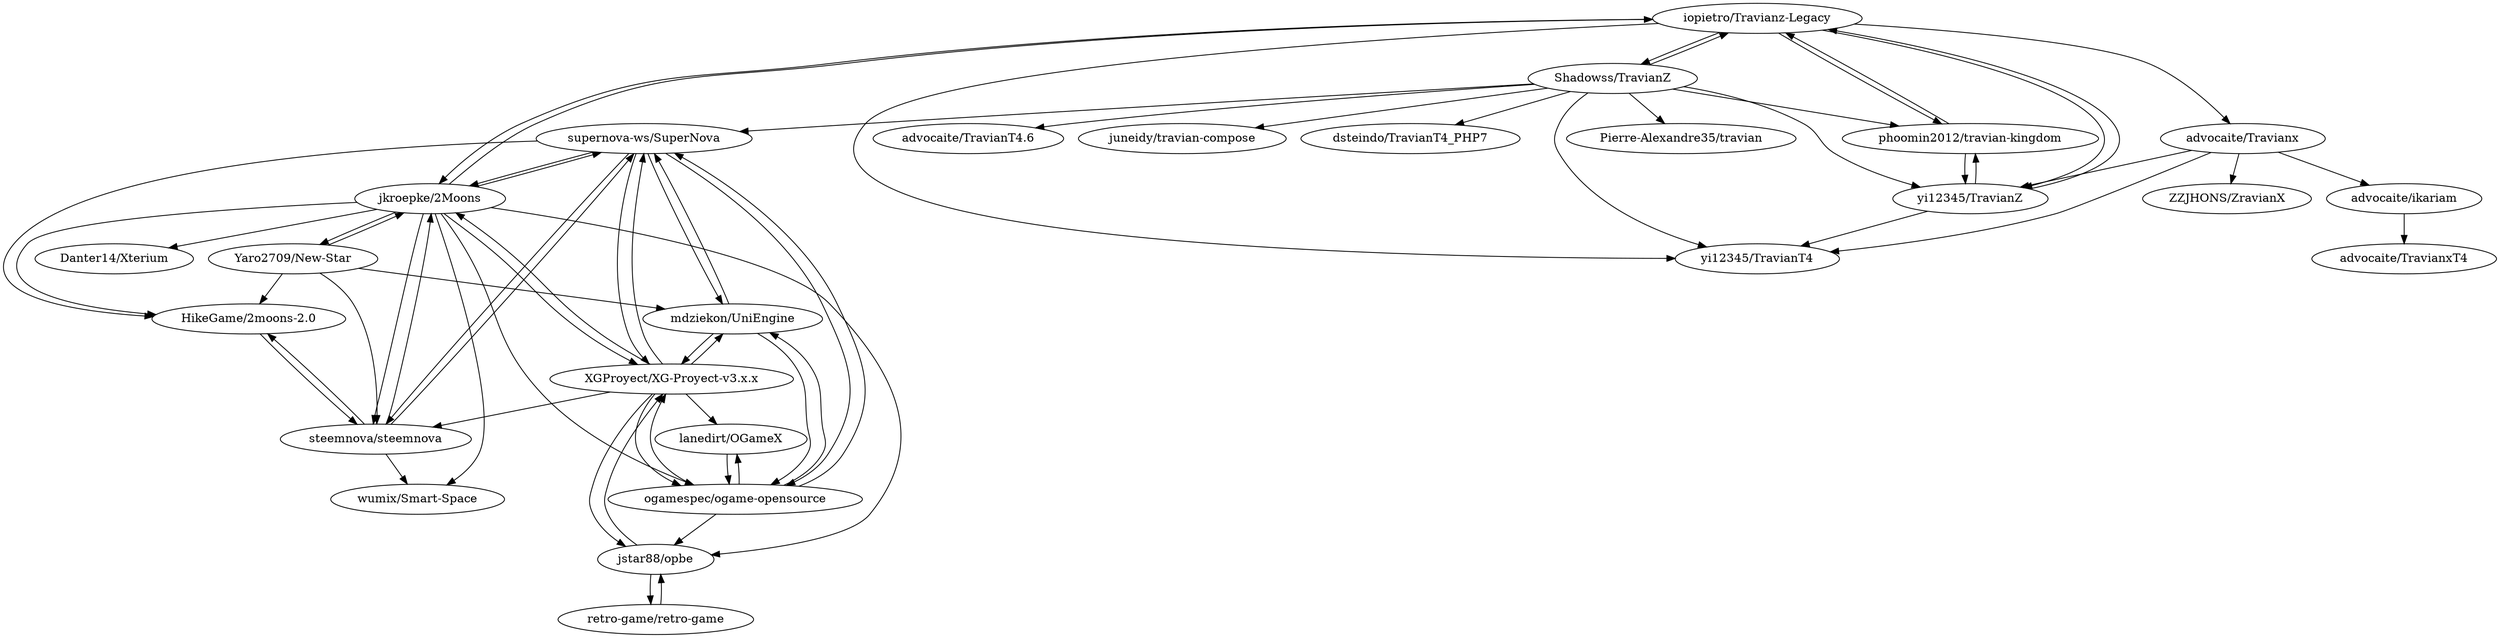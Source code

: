 digraph G {
"iopietro/Travianz-Legacy" -> "Shadowss/TravianZ"
"iopietro/Travianz-Legacy" -> "phoomin2012/travian-kingdom"
"iopietro/Travianz-Legacy" -> "yi12345/TravianZ"
"iopietro/Travianz-Legacy" -> "yi12345/TravianT4"
"iopietro/Travianz-Legacy" -> "advocaite/Travianx"
"iopietro/Travianz-Legacy" -> "jkroepke/2Moons"
"HikeGame/2moons-2.0" -> "steemnova/steemnova"
"Shadowss/TravianZ" -> "iopietro/Travianz-Legacy"
"Shadowss/TravianZ" -> "yi12345/TravianZ"
"Shadowss/TravianZ" -> "phoomin2012/travian-kingdom"
"Shadowss/TravianZ" -> "yi12345/TravianT4"
"Shadowss/TravianZ" -> "advocaite/TravianT4.6"
"Shadowss/TravianZ" -> "juneidy/travian-compose"
"Shadowss/TravianZ" -> "dsteindo/TravianT4_PHP7"
"Shadowss/TravianZ" -> "Pierre-Alexandre35/travian"
"Shadowss/TravianZ" -> "supernova-ws/SuperNova"
"steemnova/steemnova" -> "jkroepke/2Moons"
"steemnova/steemnova" -> "HikeGame/2moons-2.0"
"steemnova/steemnova" -> "wumix/Smart-Space"
"steemnova/steemnova" -> "supernova-ws/SuperNova"
"mdziekon/UniEngine" -> "ogamespec/ogame-opensource"
"mdziekon/UniEngine" -> "XGProyect/XG-Proyect-v3.x.x"
"mdziekon/UniEngine" -> "supernova-ws/SuperNova"
"retro-game/retro-game" -> "jstar88/opbe"
"Yaro2709/New-Star" -> "jkroepke/2Moons"
"Yaro2709/New-Star" -> "steemnova/steemnova"
"Yaro2709/New-Star" -> "mdziekon/UniEngine"
"Yaro2709/New-Star" -> "HikeGame/2moons-2.0"
"advocaite/Travianx" -> "ZZJHONS/ZravianX"
"advocaite/Travianx" -> "advocaite/ikariam"
"advocaite/Travianx" -> "yi12345/TravianT4"
"advocaite/Travianx" -> "yi12345/TravianZ"
"advocaite/ikariam" -> "advocaite/TravianxT4"
"jkroepke/2Moons" -> "steemnova/steemnova"
"jkroepke/2Moons" -> "jstar88/opbe"
"jkroepke/2Moons" -> "HikeGame/2moons-2.0"
"jkroepke/2Moons" -> "supernova-ws/SuperNova"
"jkroepke/2Moons" -> "wumix/Smart-Space"
"jkroepke/2Moons" -> "Yaro2709/New-Star"
"jkroepke/2Moons" -> "ogamespec/ogame-opensource"
"jkroepke/2Moons" -> "XGProyect/XG-Proyect-v3.x.x"
"jkroepke/2Moons" -> "Danter14/Xterium"
"jkroepke/2Moons" -> "iopietro/Travianz-Legacy"
"yi12345/TravianZ" -> "yi12345/TravianT4"
"yi12345/TravianZ" -> "iopietro/Travianz-Legacy"
"yi12345/TravianZ" -> "phoomin2012/travian-kingdom"
"ogamespec/ogame-opensource" -> "XGProyect/XG-Proyect-v3.x.x"
"ogamespec/ogame-opensource" -> "lanedirt/OGameX"
"ogamespec/ogame-opensource" -> "jstar88/opbe"
"ogamespec/ogame-opensource" -> "supernova-ws/SuperNova"
"ogamespec/ogame-opensource" -> "mdziekon/UniEngine"
"XGProyect/XG-Proyect-v3.x.x" -> "jstar88/opbe"
"XGProyect/XG-Proyect-v3.x.x" -> "ogamespec/ogame-opensource"
"XGProyect/XG-Proyect-v3.x.x" -> "supernova-ws/SuperNova"
"XGProyect/XG-Proyect-v3.x.x" -> "mdziekon/UniEngine"
"XGProyect/XG-Proyect-v3.x.x" -> "steemnova/steemnova"
"XGProyect/XG-Proyect-v3.x.x" -> "jkroepke/2Moons"
"XGProyect/XG-Proyect-v3.x.x" -> "lanedirt/OGameX"
"lanedirt/OGameX" -> "ogamespec/ogame-opensource"
"supernova-ws/SuperNova" -> "jkroepke/2Moons"
"supernova-ws/SuperNova" -> "ogamespec/ogame-opensource"
"supernova-ws/SuperNova" -> "XGProyect/XG-Proyect-v3.x.x"
"supernova-ws/SuperNova" -> "steemnova/steemnova"
"supernova-ws/SuperNova" -> "mdziekon/UniEngine"
"supernova-ws/SuperNova" -> "HikeGame/2moons-2.0"
"jstar88/opbe" -> "XGProyect/XG-Proyect-v3.x.x"
"jstar88/opbe" -> "retro-game/retro-game"
"phoomin2012/travian-kingdom" -> "iopietro/Travianz-Legacy"
"phoomin2012/travian-kingdom" -> "yi12345/TravianZ"
"iopietro/Travianz-Legacy" ["l"="0.405,45.626"]
"Shadowss/TravianZ" ["l"="0.387,45.641"]
"phoomin2012/travian-kingdom" ["l"="0.375,45.627"]
"yi12345/TravianZ" ["l"="0.383,45.616"]
"yi12345/TravianT4" ["l"="0.398,45.614"]
"advocaite/Travianx" ["l"="0.39,45.598"]
"jkroepke/2Moons" ["l"="0.455,45.64"]
"HikeGame/2moons-2.0" ["l"="0.459,45.625"]
"steemnova/steemnova" ["l"="0.443,45.632"]
"advocaite/TravianT4.6" ["l"="0.384,45.663"]
"juneidy/travian-compose" ["l"="0.36,45.639"]
"dsteindo/TravianT4_PHP7" ["l"="0.368,45.657"]
"Pierre-Alexandre35/travian" ["l"="0.357,45.65"]
"supernova-ws/SuperNova" ["l"="0.438,45.649"]
"wumix/Smart-Space" ["l"="0.446,45.619"]
"mdziekon/UniEngine" ["l"="0.472,45.652"]
"ogamespec/ogame-opensource" ["l"="0.453,45.667"]
"XGProyect/XG-Proyect-v3.x.x" ["l"="0.456,45.657"]
"retro-game/retro-game" ["l"="0.5,45.674"]
"jstar88/opbe" ["l"="0.479,45.666"]
"Yaro2709/New-Star" ["l"="0.478,45.63"]
"ZZJHONS/ZravianX" ["l"="0.367,45.588"]
"advocaite/ikariam" ["l"="0.388,45.576"]
"advocaite/TravianxT4" ["l"="0.384,45.562"]
"Danter14/Xterium" ["l"="0.486,45.642"]
"lanedirt/OGameX" ["l"="0.452,45.682"]
}